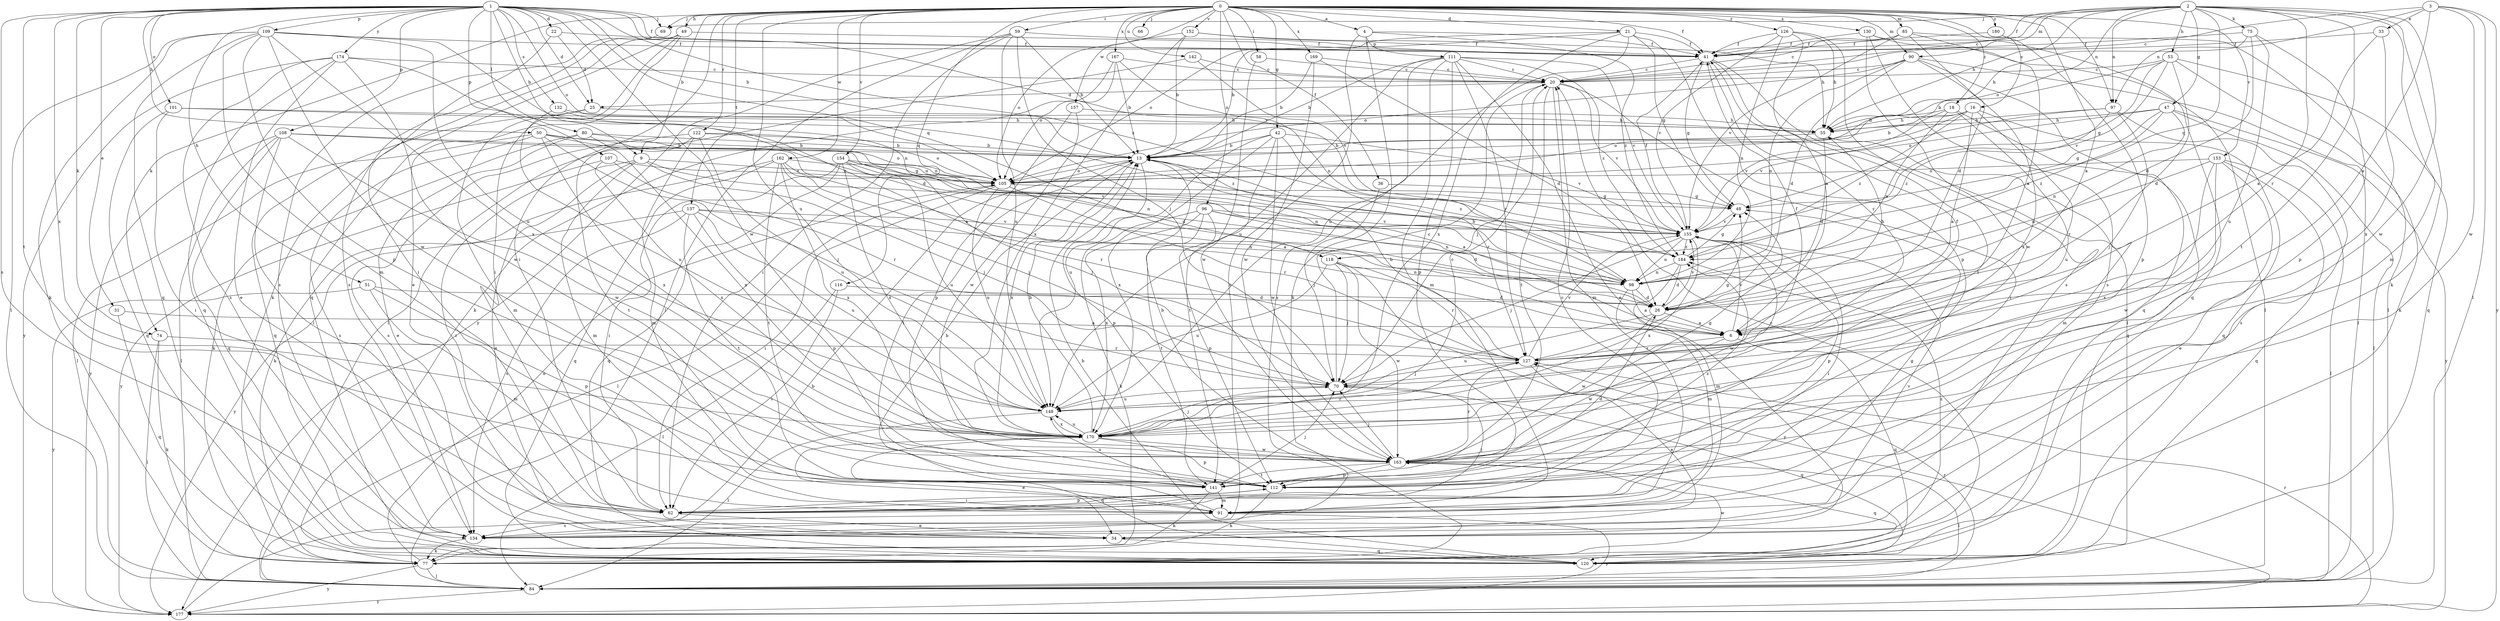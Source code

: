 strict digraph  {
0;
1;
2;
3;
4;
6;
9;
13;
16;
18;
20;
21;
22;
25;
26;
31;
33;
34;
36;
41;
42;
47;
48;
49;
50;
51;
53;
55;
58;
59;
62;
66;
69;
70;
74;
75;
77;
80;
84;
85;
90;
91;
96;
97;
98;
101;
105;
107;
108;
109;
111;
112;
116;
118;
120;
122;
126;
127;
130;
132;
134;
137;
141;
142;
148;
152;
153;
154;
155;
157;
162;
163;
167;
169;
170;
174;
177;
180;
184;
0 -> 4  [label=a];
0 -> 6  [label=a];
0 -> 9  [label=b];
0 -> 16  [label=c];
0 -> 18  [label=c];
0 -> 21  [label=d];
0 -> 36  [label=f];
0 -> 41  [label=f];
0 -> 42  [label=g];
0 -> 49  [label=h];
0 -> 58  [label=i];
0 -> 59  [label=i];
0 -> 62  [label=i];
0 -> 66  [label=j];
0 -> 69  [label=j];
0 -> 74  [label=k];
0 -> 85  [label=m];
0 -> 90  [label=m];
0 -> 96  [label=n];
0 -> 97  [label=n];
0 -> 116  [label=q];
0 -> 122  [label=r];
0 -> 126  [label=r];
0 -> 130  [label=s];
0 -> 137  [label=t];
0 -> 142  [label=u];
0 -> 148  [label=u];
0 -> 152  [label=v];
0 -> 153  [label=v];
0 -> 154  [label=v];
0 -> 157  [label=w];
0 -> 162  [label=w];
0 -> 167  [label=x];
0 -> 169  [label=x];
0 -> 180  [label=z];
1 -> 9  [label=b];
1 -> 13  [label=b];
1 -> 22  [label=d];
1 -> 25  [label=d];
1 -> 31  [label=e];
1 -> 41  [label=f];
1 -> 50  [label=h];
1 -> 51  [label=h];
1 -> 69  [label=j];
1 -> 74  [label=k];
1 -> 80  [label=l];
1 -> 101  [label=o];
1 -> 105  [label=o];
1 -> 107  [label=p];
1 -> 108  [label=p];
1 -> 109  [label=p];
1 -> 118  [label=q];
1 -> 132  [label=s];
1 -> 134  [label=s];
1 -> 141  [label=t];
1 -> 155  [label=v];
1 -> 163  [label=w];
1 -> 170  [label=x];
1 -> 174  [label=y];
1 -> 184  [label=z];
2 -> 20  [label=c];
2 -> 41  [label=f];
2 -> 47  [label=g];
2 -> 53  [label=h];
2 -> 55  [label=h];
2 -> 69  [label=j];
2 -> 75  [label=k];
2 -> 77  [label=k];
2 -> 90  [label=m];
2 -> 91  [label=m];
2 -> 97  [label=n];
2 -> 105  [label=o];
2 -> 118  [label=q];
2 -> 127  [label=r];
2 -> 141  [label=t];
2 -> 163  [label=w];
3 -> 6  [label=a];
3 -> 20  [label=c];
3 -> 33  [label=e];
3 -> 84  [label=l];
3 -> 97  [label=n];
3 -> 163  [label=w];
3 -> 177  [label=y];
4 -> 41  [label=f];
4 -> 77  [label=k];
4 -> 111  [label=p];
4 -> 134  [label=s];
4 -> 184  [label=z];
6 -> 120  [label=q];
6 -> 127  [label=r];
6 -> 155  [label=v];
6 -> 163  [label=w];
9 -> 34  [label=e];
9 -> 62  [label=i];
9 -> 70  [label=j];
9 -> 91  [label=m];
9 -> 105  [label=o];
9 -> 155  [label=v];
13 -> 105  [label=o];
13 -> 112  [label=p];
13 -> 141  [label=t];
13 -> 170  [label=x];
13 -> 184  [label=z];
16 -> 6  [label=a];
16 -> 13  [label=b];
16 -> 55  [label=h];
16 -> 105  [label=o];
16 -> 120  [label=q];
16 -> 127  [label=r];
16 -> 184  [label=z];
18 -> 55  [label=h];
18 -> 98  [label=n];
18 -> 120  [label=q];
18 -> 148  [label=u];
18 -> 155  [label=v];
20 -> 25  [label=d];
20 -> 62  [label=i];
20 -> 70  [label=j];
20 -> 91  [label=m];
20 -> 141  [label=t];
20 -> 155  [label=v];
21 -> 13  [label=b];
21 -> 41  [label=f];
21 -> 48  [label=g];
21 -> 105  [label=o];
21 -> 112  [label=p];
21 -> 148  [label=u];
21 -> 170  [label=x];
22 -> 25  [label=d];
22 -> 41  [label=f];
22 -> 62  [label=i];
25 -> 55  [label=h];
25 -> 91  [label=m];
25 -> 120  [label=q];
26 -> 6  [label=a];
26 -> 55  [label=h];
26 -> 148  [label=u];
26 -> 155  [label=v];
26 -> 163  [label=w];
31 -> 6  [label=a];
31 -> 120  [label=q];
33 -> 6  [label=a];
33 -> 41  [label=f];
33 -> 170  [label=x];
34 -> 120  [label=q];
34 -> 184  [label=z];
36 -> 48  [label=g];
36 -> 70  [label=j];
41 -> 20  [label=c];
41 -> 48  [label=g];
41 -> 84  [label=l];
41 -> 127  [label=r];
41 -> 141  [label=t];
42 -> 13  [label=b];
42 -> 127  [label=r];
42 -> 141  [label=t];
42 -> 148  [label=u];
42 -> 155  [label=v];
42 -> 163  [label=w];
42 -> 170  [label=x];
47 -> 48  [label=g];
47 -> 55  [label=h];
47 -> 84  [label=l];
47 -> 98  [label=n];
47 -> 105  [label=o];
47 -> 177  [label=y];
47 -> 184  [label=z];
48 -> 155  [label=v];
49 -> 34  [label=e];
49 -> 41  [label=f];
49 -> 62  [label=i];
49 -> 77  [label=k];
49 -> 120  [label=q];
49 -> 134  [label=s];
50 -> 13  [label=b];
50 -> 70  [label=j];
50 -> 84  [label=l];
50 -> 98  [label=n];
50 -> 105  [label=o];
50 -> 134  [label=s];
50 -> 170  [label=x];
51 -> 26  [label=d];
51 -> 91  [label=m];
51 -> 112  [label=p];
51 -> 177  [label=y];
53 -> 13  [label=b];
53 -> 20  [label=c];
53 -> 26  [label=d];
53 -> 48  [label=g];
53 -> 77  [label=k];
53 -> 120  [label=q];
53 -> 155  [label=v];
55 -> 13  [label=b];
55 -> 26  [label=d];
55 -> 91  [label=m];
58 -> 20  [label=c];
58 -> 163  [label=w];
59 -> 13  [label=b];
59 -> 41  [label=f];
59 -> 62  [label=i];
59 -> 70  [label=j];
59 -> 84  [label=l];
59 -> 148  [label=u];
59 -> 177  [label=y];
62 -> 20  [label=c];
62 -> 34  [label=e];
62 -> 48  [label=g];
62 -> 70  [label=j];
62 -> 112  [label=p];
69 -> 134  [label=s];
70 -> 20  [label=c];
70 -> 41  [label=f];
70 -> 120  [label=q];
70 -> 148  [label=u];
74 -> 77  [label=k];
74 -> 84  [label=l];
74 -> 127  [label=r];
75 -> 26  [label=d];
75 -> 41  [label=f];
75 -> 55  [label=h];
75 -> 112  [label=p];
75 -> 148  [label=u];
77 -> 20  [label=c];
77 -> 84  [label=l];
77 -> 105  [label=o];
77 -> 163  [label=w];
77 -> 177  [label=y];
80 -> 13  [label=b];
80 -> 34  [label=e];
80 -> 48  [label=g];
80 -> 77  [label=k];
80 -> 170  [label=x];
84 -> 127  [label=r];
84 -> 177  [label=y];
85 -> 6  [label=a];
85 -> 20  [label=c];
85 -> 26  [label=d];
85 -> 41  [label=f];
85 -> 84  [label=l];
85 -> 155  [label=v];
90 -> 20  [label=c];
90 -> 26  [label=d];
90 -> 84  [label=l];
90 -> 98  [label=n];
90 -> 105  [label=o];
90 -> 120  [label=q];
90 -> 170  [label=x];
91 -> 13  [label=b];
91 -> 134  [label=s];
91 -> 177  [label=y];
96 -> 26  [label=d];
96 -> 77  [label=k];
96 -> 98  [label=n];
96 -> 112  [label=p];
96 -> 141  [label=t];
96 -> 155  [label=v];
96 -> 170  [label=x];
97 -> 55  [label=h];
97 -> 70  [label=j];
97 -> 134  [label=s];
97 -> 155  [label=v];
97 -> 184  [label=z];
98 -> 6  [label=a];
98 -> 13  [label=b];
98 -> 26  [label=d];
98 -> 91  [label=m];
101 -> 55  [label=h];
101 -> 62  [label=i];
101 -> 120  [label=q];
101 -> 184  [label=z];
105 -> 48  [label=g];
105 -> 62  [label=i];
105 -> 84  [label=l];
105 -> 127  [label=r];
105 -> 148  [label=u];
107 -> 105  [label=o];
107 -> 127  [label=r];
107 -> 170  [label=x];
107 -> 177  [label=y];
108 -> 13  [label=b];
108 -> 26  [label=d];
108 -> 62  [label=i];
108 -> 84  [label=l];
108 -> 120  [label=q];
108 -> 163  [label=w];
108 -> 177  [label=y];
109 -> 41  [label=f];
109 -> 77  [label=k];
109 -> 84  [label=l];
109 -> 91  [label=m];
109 -> 98  [label=n];
109 -> 112  [label=p];
109 -> 120  [label=q];
109 -> 148  [label=u];
109 -> 163  [label=w];
109 -> 170  [label=x];
111 -> 13  [label=b];
111 -> 20  [label=c];
111 -> 34  [label=e];
111 -> 91  [label=m];
111 -> 112  [label=p];
111 -> 127  [label=r];
111 -> 134  [label=s];
111 -> 148  [label=u];
111 -> 155  [label=v];
111 -> 184  [label=z];
112 -> 62  [label=i];
112 -> 77  [label=k];
112 -> 184  [label=z];
116 -> 26  [label=d];
116 -> 62  [label=i];
116 -> 84  [label=l];
118 -> 70  [label=j];
118 -> 98  [label=n];
118 -> 127  [label=r];
118 -> 148  [label=u];
118 -> 163  [label=w];
118 -> 177  [label=y];
120 -> 13  [label=b];
122 -> 13  [label=b];
122 -> 91  [label=m];
122 -> 105  [label=o];
122 -> 134  [label=s];
122 -> 141  [label=t];
122 -> 148  [label=u];
126 -> 6  [label=a];
126 -> 41  [label=f];
126 -> 55  [label=h];
126 -> 98  [label=n];
126 -> 134  [label=s];
126 -> 155  [label=v];
127 -> 13  [label=b];
127 -> 34  [label=e];
127 -> 41  [label=f];
127 -> 48  [label=g];
127 -> 70  [label=j];
127 -> 155  [label=v];
130 -> 41  [label=f];
130 -> 84  [label=l];
130 -> 120  [label=q];
130 -> 134  [label=s];
130 -> 163  [label=w];
132 -> 6  [label=a];
132 -> 55  [label=h];
132 -> 148  [label=u];
134 -> 77  [label=k];
134 -> 155  [label=v];
137 -> 98  [label=n];
137 -> 112  [label=p];
137 -> 134  [label=s];
137 -> 141  [label=t];
137 -> 148  [label=u];
137 -> 155  [label=v];
137 -> 177  [label=y];
141 -> 26  [label=d];
141 -> 70  [label=j];
141 -> 77  [label=k];
141 -> 91  [label=m];
141 -> 148  [label=u];
142 -> 20  [label=c];
142 -> 84  [label=l];
142 -> 155  [label=v];
148 -> 84  [label=l];
148 -> 170  [label=x];
152 -> 13  [label=b];
152 -> 41  [label=f];
152 -> 55  [label=h];
152 -> 105  [label=o];
152 -> 170  [label=x];
153 -> 34  [label=e];
153 -> 84  [label=l];
153 -> 98  [label=n];
153 -> 105  [label=o];
153 -> 120  [label=q];
153 -> 163  [label=w];
153 -> 170  [label=x];
154 -> 6  [label=a];
154 -> 62  [label=i];
154 -> 70  [label=j];
154 -> 98  [label=n];
154 -> 105  [label=o];
154 -> 120  [label=q];
154 -> 148  [label=u];
154 -> 170  [label=x];
155 -> 41  [label=f];
155 -> 62  [label=i];
155 -> 70  [label=j];
155 -> 98  [label=n];
155 -> 112  [label=p];
155 -> 163  [label=w];
155 -> 170  [label=x];
155 -> 184  [label=z];
157 -> 55  [label=h];
157 -> 112  [label=p];
157 -> 163  [label=w];
162 -> 6  [label=a];
162 -> 70  [label=j];
162 -> 77  [label=k];
162 -> 105  [label=o];
162 -> 120  [label=q];
162 -> 127  [label=r];
162 -> 141  [label=t];
162 -> 170  [label=x];
163 -> 13  [label=b];
163 -> 70  [label=j];
163 -> 84  [label=l];
163 -> 112  [label=p];
163 -> 120  [label=q];
163 -> 127  [label=r];
163 -> 141  [label=t];
167 -> 13  [label=b];
167 -> 20  [label=c];
167 -> 77  [label=k];
167 -> 98  [label=n];
167 -> 105  [label=o];
169 -> 13  [label=b];
169 -> 20  [label=c];
169 -> 26  [label=d];
169 -> 163  [label=w];
170 -> 13  [label=b];
170 -> 20  [label=c];
170 -> 34  [label=e];
170 -> 48  [label=g];
170 -> 70  [label=j];
170 -> 112  [label=p];
170 -> 120  [label=q];
170 -> 127  [label=r];
170 -> 148  [label=u];
170 -> 163  [label=w];
174 -> 20  [label=c];
174 -> 26  [label=d];
174 -> 34  [label=e];
174 -> 120  [label=q];
174 -> 134  [label=s];
174 -> 163  [label=w];
174 -> 177  [label=y];
177 -> 13  [label=b];
177 -> 127  [label=r];
180 -> 41  [label=f];
180 -> 112  [label=p];
184 -> 26  [label=d];
184 -> 48  [label=g];
184 -> 91  [label=m];
184 -> 98  [label=n];
}
